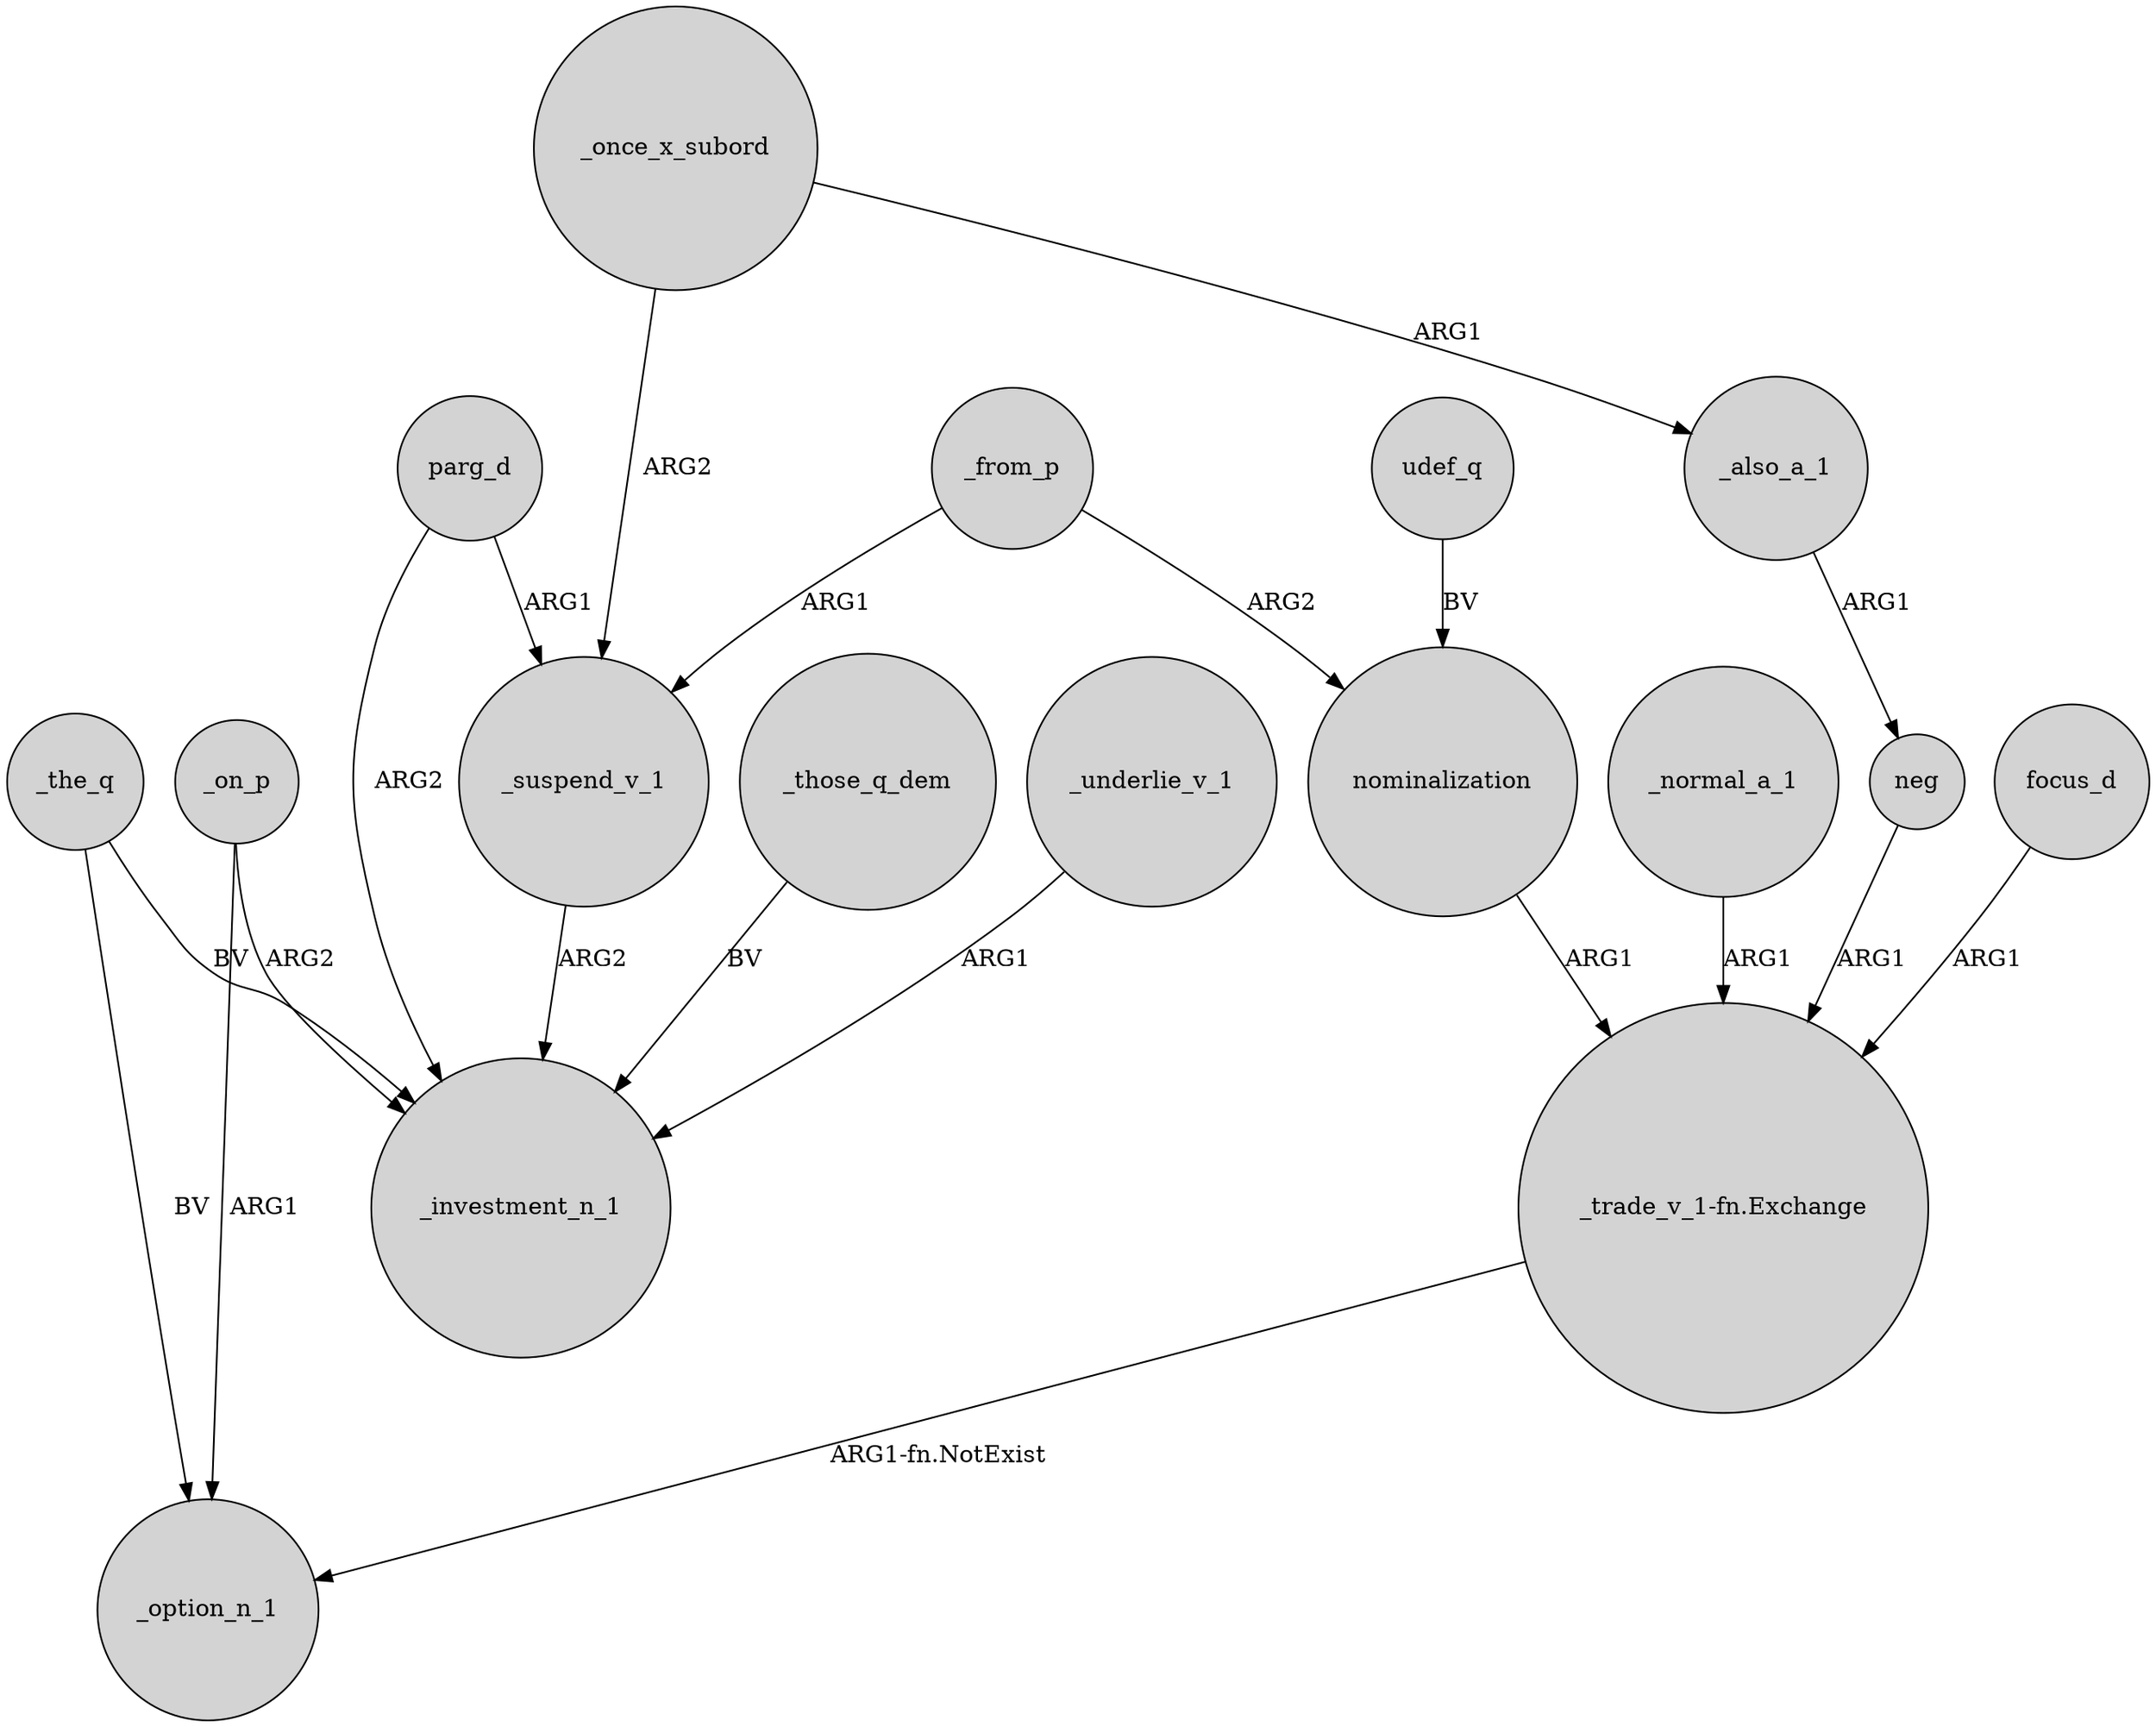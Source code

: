 digraph {
	node [shape=circle style=filled]
	_suspend_v_1 -> _investment_n_1 [label=ARG2]
	_from_p -> _suspend_v_1 [label=ARG1]
	parg_d -> _investment_n_1 [label=ARG2]
	_the_q -> _option_n_1 [label=BV]
	_on_p -> _investment_n_1 [label=ARG2]
	_normal_a_1 -> "_trade_v_1-fn.Exchange" [label=ARG1]
	neg -> "_trade_v_1-fn.Exchange" [label=ARG1]
	_those_q_dem -> _investment_n_1 [label=BV]
	_also_a_1 -> neg [label=ARG1]
	_on_p -> _option_n_1 [label=ARG1]
	_once_x_subord -> _also_a_1 [label=ARG1]
	parg_d -> _suspend_v_1 [label=ARG1]
	udef_q -> nominalization [label=BV]
	_from_p -> nominalization [label=ARG2]
	_the_q -> _investment_n_1 [label=BV]
	"_trade_v_1-fn.Exchange" -> _option_n_1 [label="ARG1-fn.NotExist"]
	nominalization -> "_trade_v_1-fn.Exchange" [label=ARG1]
	_once_x_subord -> _suspend_v_1 [label=ARG2]
	focus_d -> "_trade_v_1-fn.Exchange" [label=ARG1]
	_underlie_v_1 -> _investment_n_1 [label=ARG1]
}
